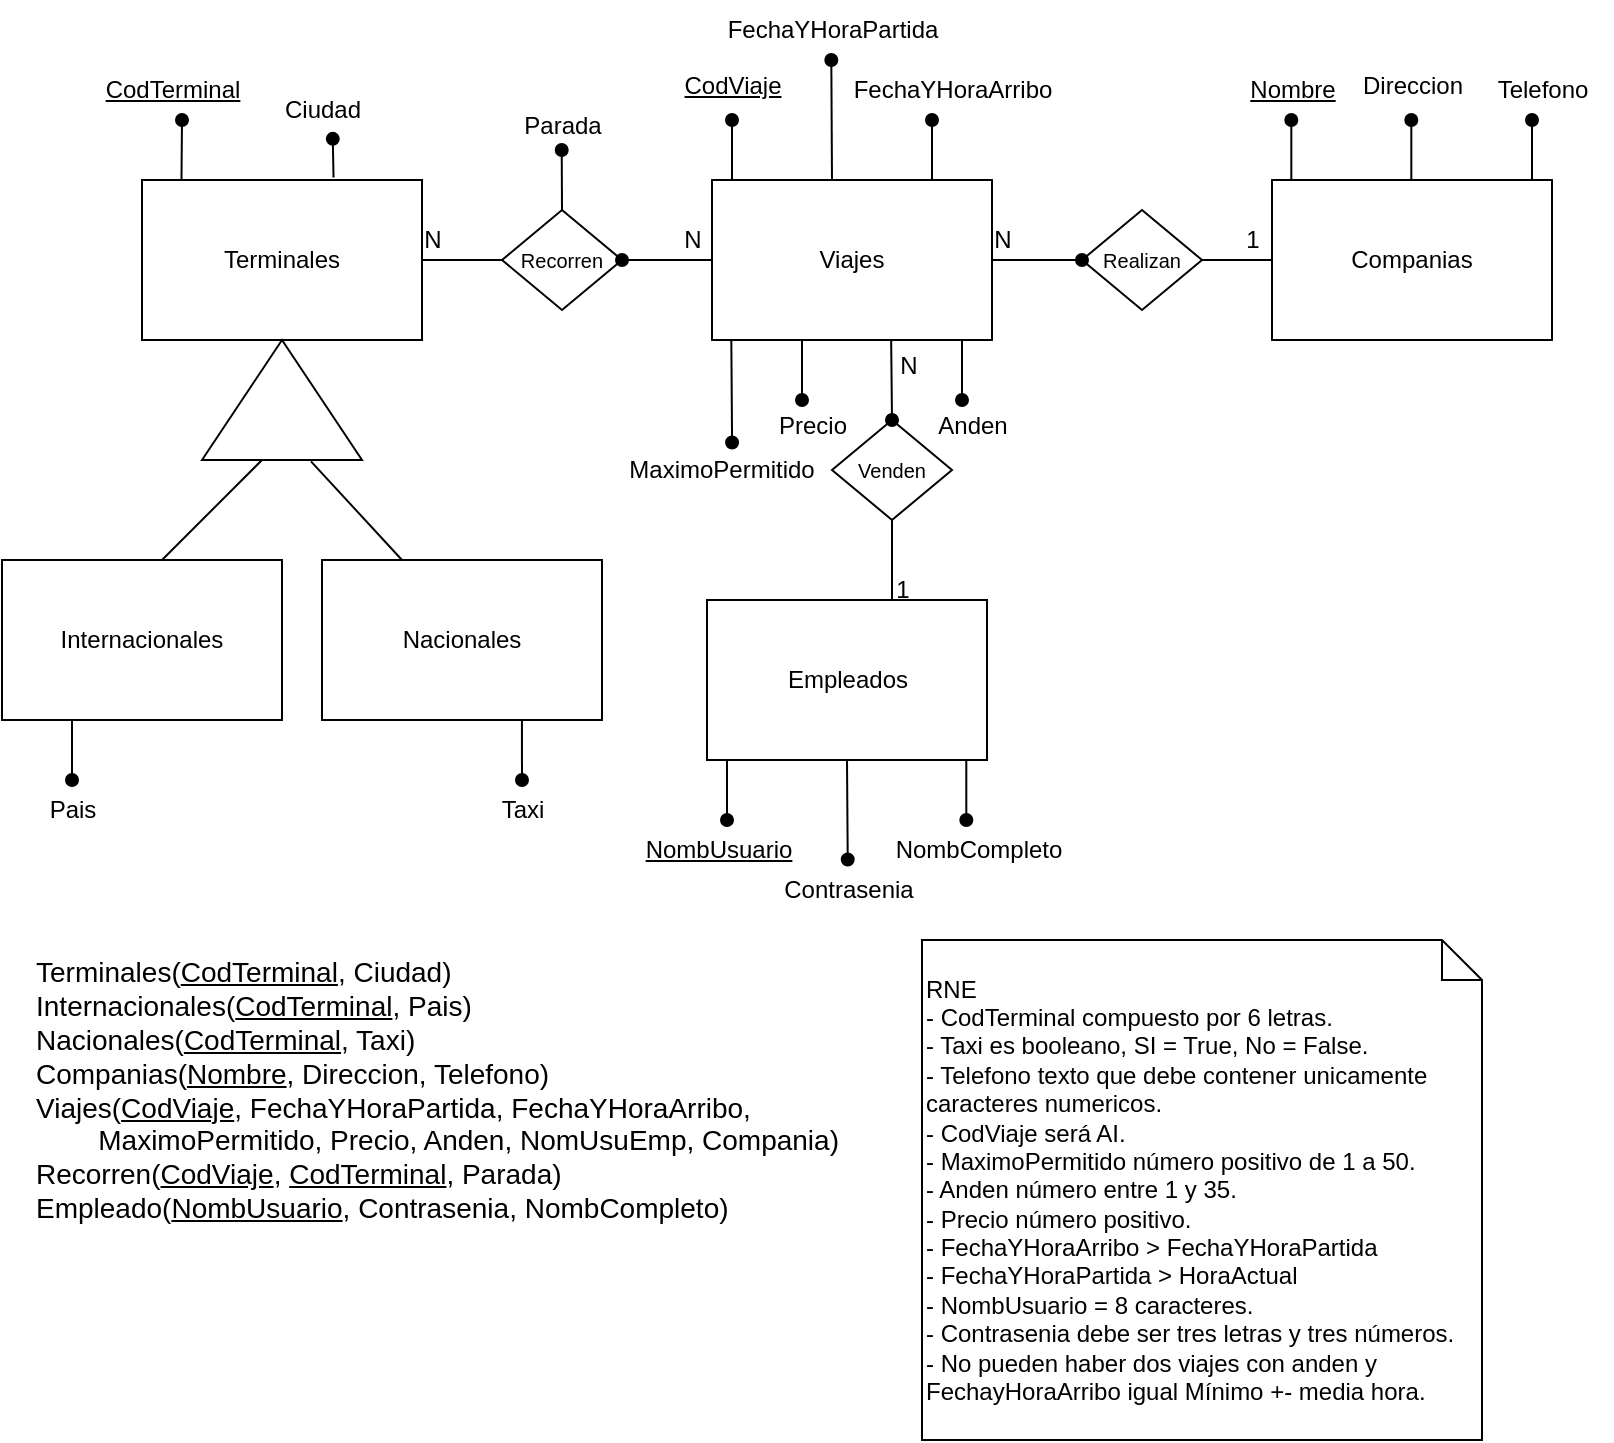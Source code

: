 <mxfile version="21.5.2" type="google">
  <diagram id="p65C6CxDILqTchxCjS02" name="Página-1">
    <mxGraphModel grid="1" page="1" gridSize="10" guides="1" tooltips="1" connect="1" arrows="1" fold="1" pageScale="1" pageWidth="827" pageHeight="1169" math="0" shadow="0">
      <root>
        <mxCell id="0" />
        <mxCell id="1" parent="0" />
        <mxCell id="lakyT8AVZNRBZzUGYRUA-49" value="Terminales" style="rounded=0;whiteSpace=wrap;html=1;" vertex="1" parent="1">
          <mxGeometry x="80" y="100" width="140" height="80" as="geometry" />
        </mxCell>
        <mxCell id="lakyT8AVZNRBZzUGYRUA-8" value="" style="endArrow=none;html=1;rounded=0;startArrow=oval;startFill=1;entryX=0.141;entryY=0.003;entryDx=0;entryDy=0;entryPerimeter=0;" edge="1" parent="1" target="lakyT8AVZNRBZzUGYRUA-49">
          <mxGeometry width="50" height="50" relative="1" as="geometry">
            <mxPoint x="100" y="70" as="sourcePoint" />
            <mxPoint x="130" y="80" as="targetPoint" />
            <Array as="points">
              <mxPoint x="100" y="70" />
            </Array>
          </mxGeometry>
        </mxCell>
        <mxCell id="9q3fvM6oBWTockrDubwG-30" value="RNE&lt;br&gt;- CodTerminal compuesto por 6 letras.&lt;br&gt;- Taxi es booleano, SI = True, No = False.&lt;br&gt;- Telefono texto que debe contener unicamente caracteres numericos.&lt;br&gt;- CodViaje será AI.&lt;br&gt;- MaximoPermitido número positivo de 1 a 50.&lt;br&gt;- Anden número entre 1 y 35.&lt;br&gt;- Precio número positivo.&lt;br&gt;- FechaYHoraArribo &amp;gt; FechaYHoraPartida&lt;br&gt;- FechaYHoraPartida &amp;gt; HoraActual&lt;br&gt;- NombUsuario = 8 caracteres.&lt;br&gt;- Contrasenia debe ser tres letras y tres números.&lt;br&gt;- No pueden haber dos viajes con anden y FechayHoraArribo igual Mínimo +- media hora." style="shape=note;size=20;whiteSpace=wrap;html=1;align=left;" vertex="1" parent="1">
          <mxGeometry x="470" y="480" width="280" height="250" as="geometry" />
        </mxCell>
        <mxCell id="9q3fvM6oBWTockrDubwG-31" value="" style="endArrow=none;html=1;rounded=0;startArrow=oval;startFill=1;entryX=0.684;entryY=-0.016;entryDx=0;entryDy=0;entryPerimeter=0;exitX=0.59;exitY=0.981;exitDx=0;exitDy=0;exitPerimeter=0;" edge="1" parent="1" source="b-1BaU0U2eRZdnHzErfA-2" target="lakyT8AVZNRBZzUGYRUA-49">
          <mxGeometry width="50" height="50" relative="1" as="geometry">
            <mxPoint x="150" y="80" as="sourcePoint" />
            <mxPoint x="180" y="40" as="targetPoint" />
          </mxGeometry>
        </mxCell>
        <mxCell id="b-1BaU0U2eRZdnHzErfA-1" value="&lt;u&gt;CodTerminal&lt;/u&gt;" style="text;html=1;align=center;verticalAlign=middle;resizable=0;points=[];autosize=1;strokeColor=none;fillColor=none;" vertex="1" parent="1">
          <mxGeometry x="50" y="40" width="90" height="30" as="geometry" />
        </mxCell>
        <mxCell id="b-1BaU0U2eRZdnHzErfA-2" value="Ciudad" style="text;html=1;align=center;verticalAlign=middle;resizable=0;points=[];autosize=1;strokeColor=none;fillColor=none;" vertex="1" parent="1">
          <mxGeometry x="140" y="50" width="60" height="30" as="geometry" />
        </mxCell>
        <mxCell id="b-1BaU0U2eRZdnHzErfA-3" value="" style="triangle;whiteSpace=wrap;html=1;rotation=-90;" vertex="1" parent="1">
          <mxGeometry x="120" y="170" width="60" height="80" as="geometry" />
        </mxCell>
        <mxCell id="b-1BaU0U2eRZdnHzErfA-4" value="" style="endArrow=none;html=1;rounded=0;" edge="1" parent="1">
          <mxGeometry width="50" height="50" relative="1" as="geometry">
            <mxPoint x="90" y="290" as="sourcePoint" />
            <mxPoint x="140" y="240" as="targetPoint" />
          </mxGeometry>
        </mxCell>
        <mxCell id="b-1BaU0U2eRZdnHzErfA-5" value="" style="endArrow=none;html=1;rounded=0;exitX=-0.011;exitY=0.681;exitDx=0;exitDy=0;exitPerimeter=0;" edge="1" parent="1" source="b-1BaU0U2eRZdnHzErfA-3">
          <mxGeometry width="50" height="50" relative="1" as="geometry">
            <mxPoint x="150" y="300" as="sourcePoint" />
            <mxPoint x="210" y="290" as="targetPoint" />
          </mxGeometry>
        </mxCell>
        <mxCell id="b-1BaU0U2eRZdnHzErfA-6" value="Internacionales" style="rounded=0;whiteSpace=wrap;html=1;" vertex="1" parent="1">
          <mxGeometry x="10" y="290" width="140" height="80" as="geometry" />
        </mxCell>
        <mxCell id="b-1BaU0U2eRZdnHzErfA-7" value="Nacionales" style="rounded=0;whiteSpace=wrap;html=1;" vertex="1" parent="1">
          <mxGeometry x="170" y="290" width="140" height="80" as="geometry" />
        </mxCell>
        <mxCell id="b-1BaU0U2eRZdnHzErfA-10" value="" style="endArrow=none;html=1;rounded=0;entryX=0.25;entryY=1;entryDx=0;entryDy=0;startArrow=oval;startFill=1;" edge="1" parent="1" target="b-1BaU0U2eRZdnHzErfA-6">
          <mxGeometry width="50" height="50" relative="1" as="geometry">
            <mxPoint x="45" y="400" as="sourcePoint" />
            <mxPoint x="70" y="390" as="targetPoint" />
          </mxGeometry>
        </mxCell>
        <mxCell id="b-1BaU0U2eRZdnHzErfA-11" value="Pais" style="text;html=1;align=center;verticalAlign=middle;resizable=0;points=[];autosize=1;strokeColor=none;fillColor=none;" vertex="1" parent="1">
          <mxGeometry x="20" y="400" width="50" height="30" as="geometry" />
        </mxCell>
        <mxCell id="b-1BaU0U2eRZdnHzErfA-12" value="" style="endArrow=none;html=1;rounded=0;startArrow=oval;startFill=1;entryX=0.714;entryY=1.001;entryDx=0;entryDy=0;entryPerimeter=0;" edge="1" parent="1" target="b-1BaU0U2eRZdnHzErfA-7">
          <mxGeometry width="50" height="50" relative="1" as="geometry">
            <mxPoint x="270" y="400" as="sourcePoint" />
            <mxPoint x="270" y="390" as="targetPoint" />
          </mxGeometry>
        </mxCell>
        <mxCell id="b-1BaU0U2eRZdnHzErfA-13" value="Taxi" style="text;html=1;align=center;verticalAlign=middle;resizable=0;points=[];autosize=1;strokeColor=none;fillColor=none;" vertex="1" parent="1">
          <mxGeometry x="250" y="400" width="40" height="30" as="geometry" />
        </mxCell>
        <mxCell id="b-1BaU0U2eRZdnHzErfA-14" value="Companias" style="rounded=0;whiteSpace=wrap;html=1;" vertex="1" parent="1">
          <mxGeometry x="645" y="100" width="140" height="80" as="geometry" />
        </mxCell>
        <mxCell id="b-1BaU0U2eRZdnHzErfA-16" value="" style="endArrow=none;html=1;rounded=0;startArrow=oval;startFill=1;entryX=0.141;entryY=0.003;entryDx=0;entryDy=0;entryPerimeter=0;" edge="1" parent="1">
          <mxGeometry width="50" height="50" relative="1" as="geometry">
            <mxPoint x="654.66" y="70" as="sourcePoint" />
            <mxPoint x="654.66" y="100" as="targetPoint" />
            <Array as="points">
              <mxPoint x="654.66" y="70" />
            </Array>
          </mxGeometry>
        </mxCell>
        <mxCell id="b-1BaU0U2eRZdnHzErfA-17" value="&lt;u&gt;Nombre&lt;/u&gt;" style="text;html=1;align=center;verticalAlign=middle;resizable=0;points=[];autosize=1;strokeColor=none;fillColor=none;" vertex="1" parent="1">
          <mxGeometry x="620" y="40" width="70" height="30" as="geometry" />
        </mxCell>
        <mxCell id="b-1BaU0U2eRZdnHzErfA-18" value="" style="endArrow=none;html=1;rounded=0;startArrow=oval;startFill=1;entryX=0.141;entryY=0.003;entryDx=0;entryDy=0;entryPerimeter=0;" edge="1" parent="1">
          <mxGeometry width="50" height="50" relative="1" as="geometry">
            <mxPoint x="714.66" y="70" as="sourcePoint" />
            <mxPoint x="714.66" y="100" as="targetPoint" />
            <Array as="points">
              <mxPoint x="714.66" y="70" />
            </Array>
          </mxGeometry>
        </mxCell>
        <mxCell id="b-1BaU0U2eRZdnHzErfA-21" value="Direccion" style="text;html=1;align=center;verticalAlign=middle;resizable=0;points=[];autosize=1;strokeColor=none;fillColor=none;" vertex="1" parent="1">
          <mxGeometry x="680" y="38" width="70" height="30" as="geometry" />
        </mxCell>
        <mxCell id="b-1BaU0U2eRZdnHzErfA-22" value="" style="endArrow=none;html=1;rounded=0;startArrow=oval;startFill=1;entryX=0.141;entryY=0.003;entryDx=0;entryDy=0;entryPerimeter=0;" edge="1" parent="1">
          <mxGeometry width="50" height="50" relative="1" as="geometry">
            <mxPoint x="775" y="70" as="sourcePoint" />
            <mxPoint x="775" y="100" as="targetPoint" />
            <Array as="points">
              <mxPoint x="775" y="70" />
            </Array>
          </mxGeometry>
        </mxCell>
        <mxCell id="b-1BaU0U2eRZdnHzErfA-23" value="Telefono" style="text;html=1;align=center;verticalAlign=middle;resizable=0;points=[];autosize=1;strokeColor=none;fillColor=none;" vertex="1" parent="1">
          <mxGeometry x="745" y="40" width="70" height="30" as="geometry" />
        </mxCell>
        <mxCell id="b-1BaU0U2eRZdnHzErfA-24" value="Viajes" style="rounded=0;whiteSpace=wrap;html=1;" vertex="1" parent="1">
          <mxGeometry x="365" y="100" width="140" height="80" as="geometry" />
        </mxCell>
        <mxCell id="b-1BaU0U2eRZdnHzErfA-26" value="" style="endArrow=none;html=1;rounded=0;startArrow=oval;startFill=1;entryX=0.141;entryY=0.003;entryDx=0;entryDy=0;entryPerimeter=0;" edge="1" parent="1">
          <mxGeometry width="50" height="50" relative="1" as="geometry">
            <mxPoint x="375" y="70" as="sourcePoint" />
            <mxPoint x="375" y="100" as="targetPoint" />
            <Array as="points">
              <mxPoint x="375" y="70" />
            </Array>
          </mxGeometry>
        </mxCell>
        <mxCell id="b-1BaU0U2eRZdnHzErfA-28" value="&lt;u&gt;CodViaje&lt;/u&gt;" style="text;html=1;align=center;verticalAlign=middle;resizable=0;points=[];autosize=1;strokeColor=none;fillColor=none;" vertex="1" parent="1">
          <mxGeometry x="340" y="38" width="70" height="30" as="geometry" />
        </mxCell>
        <mxCell id="b-1BaU0U2eRZdnHzErfA-29" value="" style="endArrow=none;html=1;rounded=0;startArrow=oval;startFill=1;" edge="1" parent="1">
          <mxGeometry width="50" height="50" relative="1" as="geometry">
            <mxPoint x="424.66" y="40" as="sourcePoint" />
            <mxPoint x="425" y="100" as="targetPoint" />
            <Array as="points">
              <mxPoint x="424.66" y="40" />
            </Array>
          </mxGeometry>
        </mxCell>
        <mxCell id="b-1BaU0U2eRZdnHzErfA-30" value="FechaYHoraPartida" style="text;html=1;align=center;verticalAlign=middle;resizable=0;points=[];autosize=1;strokeColor=none;fillColor=none;" vertex="1" parent="1">
          <mxGeometry x="360" y="10" width="130" height="30" as="geometry" />
        </mxCell>
        <mxCell id="b-1BaU0U2eRZdnHzErfA-31" value="" style="endArrow=none;html=1;rounded=0;startArrow=oval;startFill=1;entryX=0.141;entryY=0.003;entryDx=0;entryDy=0;entryPerimeter=0;" edge="1" parent="1">
          <mxGeometry width="50" height="50" relative="1" as="geometry">
            <mxPoint x="475" y="70" as="sourcePoint" />
            <mxPoint x="475" y="100" as="targetPoint" />
            <Array as="points">
              <mxPoint x="475" y="70" />
            </Array>
          </mxGeometry>
        </mxCell>
        <mxCell id="b-1BaU0U2eRZdnHzErfA-32" value="FechaYHoraArribo" style="text;html=1;align=center;verticalAlign=middle;resizable=0;points=[];autosize=1;strokeColor=none;fillColor=none;" vertex="1" parent="1">
          <mxGeometry x="425" y="40" width="120" height="30" as="geometry" />
        </mxCell>
        <mxCell id="b-1BaU0U2eRZdnHzErfA-33" value="" style="endArrow=none;html=1;rounded=0;entryX=0.25;entryY=1;entryDx=0;entryDy=0;startArrow=oval;startFill=1;exitX=0.584;exitY=0.042;exitDx=0;exitDy=0;exitPerimeter=0;" edge="1" parent="1" source="b-1BaU0U2eRZdnHzErfA-34">
          <mxGeometry width="50" height="50" relative="1" as="geometry">
            <mxPoint x="374.66" y="210" as="sourcePoint" />
            <mxPoint x="374.66" y="180" as="targetPoint" />
          </mxGeometry>
        </mxCell>
        <mxCell id="b-1BaU0U2eRZdnHzErfA-34" value="MaximoPermitido" style="text;strokeColor=none;align=center;fillColor=none;html=1;verticalAlign=middle;whiteSpace=wrap;rounded=0;" vertex="1" parent="1">
          <mxGeometry x="340" y="230" width="60" height="30" as="geometry" />
        </mxCell>
        <mxCell id="b-1BaU0U2eRZdnHzErfA-35" value="" style="endArrow=none;html=1;rounded=0;entryX=0.25;entryY=1;entryDx=0;entryDy=0;startArrow=oval;startFill=1;" edge="1" parent="1">
          <mxGeometry width="50" height="50" relative="1" as="geometry">
            <mxPoint x="410" y="210" as="sourcePoint" />
            <mxPoint x="410" y="180" as="targetPoint" />
          </mxGeometry>
        </mxCell>
        <mxCell id="b-1BaU0U2eRZdnHzErfA-36" value="Precio" style="text;html=1;align=center;verticalAlign=middle;resizable=0;points=[];autosize=1;strokeColor=none;fillColor=none;" vertex="1" parent="1">
          <mxGeometry x="385" y="208" width="60" height="30" as="geometry" />
        </mxCell>
        <mxCell id="b-1BaU0U2eRZdnHzErfA-37" value="" style="endArrow=none;html=1;rounded=0;entryX=0.25;entryY=1;entryDx=0;entryDy=0;startArrow=oval;startFill=1;" edge="1" parent="1">
          <mxGeometry width="50" height="50" relative="1" as="geometry">
            <mxPoint x="490.0" y="210" as="sourcePoint" />
            <mxPoint x="490.0" y="180" as="targetPoint" />
          </mxGeometry>
        </mxCell>
        <mxCell id="b-1BaU0U2eRZdnHzErfA-38" value="Anden" style="text;html=1;align=center;verticalAlign=middle;resizable=0;points=[];autosize=1;strokeColor=none;fillColor=none;" vertex="1" parent="1">
          <mxGeometry x="465" y="208" width="60" height="30" as="geometry" />
        </mxCell>
        <mxCell id="b-1BaU0U2eRZdnHzErfA-43" value="&lt;font style=&quot;font-size: 10px;&quot;&gt;Recorren&lt;/font&gt;" style="rhombus;whiteSpace=wrap;html=1;" vertex="1" parent="1">
          <mxGeometry x="260" y="115" width="60" height="50" as="geometry" />
        </mxCell>
        <mxCell id="b-1BaU0U2eRZdnHzErfA-44" value="&lt;font style=&quot;font-size: 10px;&quot;&gt;Realizan&lt;/font&gt;" style="rhombus;whiteSpace=wrap;html=1;" vertex="1" parent="1">
          <mxGeometry x="550" y="115" width="60" height="50" as="geometry" />
        </mxCell>
        <mxCell id="b-1BaU0U2eRZdnHzErfA-45" value="" style="endArrow=none;html=1;rounded=0;exitX=1;exitY=0.5;exitDx=0;exitDy=0;entryX=0;entryY=0.5;entryDx=0;entryDy=0;startArrow=oval;startFill=1;" edge="1" parent="1" source="b-1BaU0U2eRZdnHzErfA-43" target="b-1BaU0U2eRZdnHzErfA-24">
          <mxGeometry width="50" height="50" relative="1" as="geometry">
            <mxPoint x="370" y="210" as="sourcePoint" />
            <mxPoint x="420" y="160" as="targetPoint" />
          </mxGeometry>
        </mxCell>
        <mxCell id="b-1BaU0U2eRZdnHzErfA-46" value="" style="endArrow=none;html=1;rounded=0;exitX=1;exitY=0.5;exitDx=0;exitDy=0;entryX=0;entryY=0.5;entryDx=0;entryDy=0;" edge="1" parent="1" source="lakyT8AVZNRBZzUGYRUA-49" target="b-1BaU0U2eRZdnHzErfA-43">
          <mxGeometry width="50" height="50" relative="1" as="geometry">
            <mxPoint x="330" y="150" as="sourcePoint" />
            <mxPoint x="375" y="150" as="targetPoint" />
          </mxGeometry>
        </mxCell>
        <mxCell id="b-1BaU0U2eRZdnHzErfA-47" value="" style="endArrow=oval;html=1;rounded=0;exitX=1;exitY=0.5;exitDx=0;exitDy=0;entryX=0;entryY=0.5;entryDx=0;entryDy=0;endFill=1;" edge="1" parent="1" source="b-1BaU0U2eRZdnHzErfA-24" target="b-1BaU0U2eRZdnHzErfA-44">
          <mxGeometry width="50" height="50" relative="1" as="geometry">
            <mxPoint x="340" y="160" as="sourcePoint" />
            <mxPoint x="385" y="160" as="targetPoint" />
          </mxGeometry>
        </mxCell>
        <mxCell id="b-1BaU0U2eRZdnHzErfA-48" value="" style="endArrow=none;html=1;rounded=0;exitX=1;exitY=0.5;exitDx=0;exitDy=0;entryX=0;entryY=0.5;entryDx=0;entryDy=0;" edge="1" parent="1" source="b-1BaU0U2eRZdnHzErfA-44" target="b-1BaU0U2eRZdnHzErfA-14">
          <mxGeometry width="50" height="50" relative="1" as="geometry">
            <mxPoint x="350" y="170" as="sourcePoint" />
            <mxPoint x="395" y="170" as="targetPoint" />
          </mxGeometry>
        </mxCell>
        <mxCell id="b-1BaU0U2eRZdnHzErfA-49" value="N" style="text;html=1;align=center;verticalAlign=middle;resizable=0;points=[];autosize=1;strokeColor=none;fillColor=none;" vertex="1" parent="1">
          <mxGeometry x="340" y="115" width="30" height="30" as="geometry" />
        </mxCell>
        <mxCell id="b-1BaU0U2eRZdnHzErfA-50" value="N" style="text;html=1;align=center;verticalAlign=middle;resizable=0;points=[];autosize=1;strokeColor=none;fillColor=none;" vertex="1" parent="1">
          <mxGeometry x="210" y="115" width="30" height="30" as="geometry" />
        </mxCell>
        <mxCell id="b-1BaU0U2eRZdnHzErfA-51" value="N" style="text;html=1;align=center;verticalAlign=middle;resizable=0;points=[];autosize=1;strokeColor=none;fillColor=none;" vertex="1" parent="1">
          <mxGeometry x="495" y="115" width="30" height="30" as="geometry" />
        </mxCell>
        <mxCell id="b-1BaU0U2eRZdnHzErfA-52" value="1" style="text;html=1;align=center;verticalAlign=middle;resizable=0;points=[];autosize=1;strokeColor=none;fillColor=none;" vertex="1" parent="1">
          <mxGeometry x="620" y="115" width="30" height="30" as="geometry" />
        </mxCell>
        <mxCell id="b-1BaU0U2eRZdnHzErfA-53" value="&lt;font style=&quot;font-size: 14px;&quot;&gt;Terminales(&lt;u&gt;CodTerminal&lt;/u&gt;, Ciudad) &lt;br&gt;Internacionales(&lt;u&gt;CodTerminal&lt;/u&gt;, Pais)&lt;br&gt;Nacionales(&lt;u&gt;CodTerminal&lt;/u&gt;, Taxi)&lt;br&gt;Companias(&lt;u&gt;Nombre&lt;/u&gt;, Direccion, Telefono)&lt;br&gt;Viajes(&lt;u&gt;CodViaje&lt;/u&gt;, FechaYHoraPartida, FechaYHoraArribo, &lt;br&gt;&lt;span style=&quot;white-space: pre;&quot;&gt;&#x9;&lt;/span&gt;MaximoPermitido, Precio, Anden, NomUsuEmp, Compania)&lt;br&gt;Recorren(&lt;u&gt;CodViaje&lt;/u&gt;, &lt;u&gt;CodTerminal&lt;/u&gt;, Parada)&lt;br&gt;Empleado(&lt;u&gt;NombUsuario&lt;/u&gt;, Contrasenia, NombCompleto)&lt;br&gt;&lt;/font&gt;" style="text;html=1;align=left;verticalAlign=middle;resizable=0;points=[];autosize=1;strokeColor=none;fillColor=none;" vertex="1" parent="1">
          <mxGeometry x="25" y="480" width="420" height="150" as="geometry" />
        </mxCell>
        <mxCell id="b-1BaU0U2eRZdnHzErfA-54" value="Empleados" style="rounded=0;whiteSpace=wrap;html=1;" vertex="1" parent="1">
          <mxGeometry x="362.5" y="310" width="140" height="80" as="geometry" />
        </mxCell>
        <mxCell id="b-1BaU0U2eRZdnHzErfA-55" value="" style="endArrow=none;html=1;rounded=0;entryX=0.25;entryY=1;entryDx=0;entryDy=0;startArrow=oval;startFill=1;" edge="1" parent="1">
          <mxGeometry width="50" height="50" relative="1" as="geometry">
            <mxPoint x="372.5" y="420" as="sourcePoint" />
            <mxPoint x="372.5" y="390" as="targetPoint" />
          </mxGeometry>
        </mxCell>
        <mxCell id="b-1BaU0U2eRZdnHzErfA-56" value="&lt;u&gt;NombUsuario&lt;/u&gt;" style="text;html=1;align=center;verticalAlign=middle;resizable=0;points=[];autosize=1;strokeColor=none;fillColor=none;" vertex="1" parent="1">
          <mxGeometry x="317.5" y="420" width="100" height="30" as="geometry" />
        </mxCell>
        <mxCell id="b-1BaU0U2eRZdnHzErfA-58" value="" style="endArrow=none;html=1;rounded=0;entryX=0.5;entryY=1;entryDx=0;entryDy=0;startArrow=oval;startFill=1;exitX=0.504;exitY=-0.008;exitDx=0;exitDy=0;exitPerimeter=0;" edge="1" parent="1" source="b-1BaU0U2eRZdnHzErfA-59" target="b-1BaU0U2eRZdnHzErfA-54">
          <mxGeometry width="50" height="50" relative="1" as="geometry">
            <mxPoint x="432.16" y="420" as="sourcePoint" />
            <mxPoint x="432.16" y="390" as="targetPoint" />
          </mxGeometry>
        </mxCell>
        <mxCell id="b-1BaU0U2eRZdnHzErfA-59" value="Contrasenia" style="text;html=1;align=center;verticalAlign=middle;resizable=0;points=[];autosize=1;strokeColor=none;fillColor=none;" vertex="1" parent="1">
          <mxGeometry x="387.5" y="440" width="90" height="30" as="geometry" />
        </mxCell>
        <mxCell id="b-1BaU0U2eRZdnHzErfA-60" value="" style="endArrow=none;html=1;rounded=0;entryX=0.926;entryY=1;entryDx=0;entryDy=0;startArrow=oval;startFill=1;entryPerimeter=0;" edge="1" parent="1" target="b-1BaU0U2eRZdnHzErfA-54">
          <mxGeometry width="50" height="50" relative="1" as="geometry">
            <mxPoint x="492.16" y="420" as="sourcePoint" />
            <mxPoint x="492.16" y="390" as="targetPoint" />
          </mxGeometry>
        </mxCell>
        <mxCell id="b-1BaU0U2eRZdnHzErfA-61" value="NombCompleto" style="text;html=1;align=center;verticalAlign=middle;resizable=0;points=[];autosize=1;strokeColor=none;fillColor=none;" vertex="1" parent="1">
          <mxGeometry x="442.5" y="420" width="110" height="30" as="geometry" />
        </mxCell>
        <mxCell id="b-1BaU0U2eRZdnHzErfA-63" value="&lt;font style=&quot;font-size: 10px;&quot;&gt;Venden&lt;/font&gt;" style="rhombus;whiteSpace=wrap;html=1;" vertex="1" parent="1">
          <mxGeometry x="425" y="220" width="60" height="50" as="geometry" />
        </mxCell>
        <mxCell id="b-1BaU0U2eRZdnHzErfA-64" value="" style="endArrow=oval;html=1;rounded=0;entryX=0.5;entryY=0;entryDx=0;entryDy=0;exitX=0.236;exitY=0.071;exitDx=0;exitDy=0;exitPerimeter=0;endFill=1;" edge="1" parent="1" source="b-1BaU0U2eRZdnHzErfA-66" target="b-1BaU0U2eRZdnHzErfA-63">
          <mxGeometry width="50" height="50" relative="1" as="geometry">
            <mxPoint x="430" y="330" as="sourcePoint" />
            <mxPoint x="480" y="280" as="targetPoint" />
          </mxGeometry>
        </mxCell>
        <mxCell id="b-1BaU0U2eRZdnHzErfA-65" value="" style="endArrow=none;html=1;rounded=0;entryX=0.5;entryY=1;entryDx=0;entryDy=0;" edge="1" parent="1" target="b-1BaU0U2eRZdnHzErfA-63">
          <mxGeometry width="50" height="50" relative="1" as="geometry">
            <mxPoint x="455" y="310" as="sourcePoint" />
            <mxPoint x="465" y="230" as="targetPoint" />
          </mxGeometry>
        </mxCell>
        <mxCell id="b-1BaU0U2eRZdnHzErfA-66" value="N" style="text;html=1;align=center;verticalAlign=middle;resizable=0;points=[];autosize=1;strokeColor=none;fillColor=none;" vertex="1" parent="1">
          <mxGeometry x="447.5" y="178" width="30" height="30" as="geometry" />
        </mxCell>
        <mxCell id="b-1BaU0U2eRZdnHzErfA-67" value="1" style="text;html=1;align=center;verticalAlign=middle;resizable=0;points=[];autosize=1;strokeColor=none;fillColor=none;" vertex="1" parent="1">
          <mxGeometry x="445" y="290" width="30" height="30" as="geometry" />
        </mxCell>
        <mxCell id="pWKsBtGS9BN3o4cQYi9u-3" value="" style="endArrow=none;html=1;rounded=0;startArrow=oval;startFill=1;entryX=0.5;entryY=0;entryDx=0;entryDy=0;" edge="1" parent="1" target="b-1BaU0U2eRZdnHzErfA-43">
          <mxGeometry width="50" height="50" relative="1" as="geometry">
            <mxPoint x="289.86" y="85" as="sourcePoint" />
            <mxPoint x="290" y="100" as="targetPoint" />
            <Array as="points" />
          </mxGeometry>
        </mxCell>
        <mxCell id="pWKsBtGS9BN3o4cQYi9u-4" value="Parada" style="text;html=1;align=center;verticalAlign=middle;resizable=0;points=[];autosize=1;strokeColor=none;fillColor=none;" vertex="1" parent="1">
          <mxGeometry x="260" y="58" width="60" height="30" as="geometry" />
        </mxCell>
      </root>
    </mxGraphModel>
  </diagram>
</mxfile>
